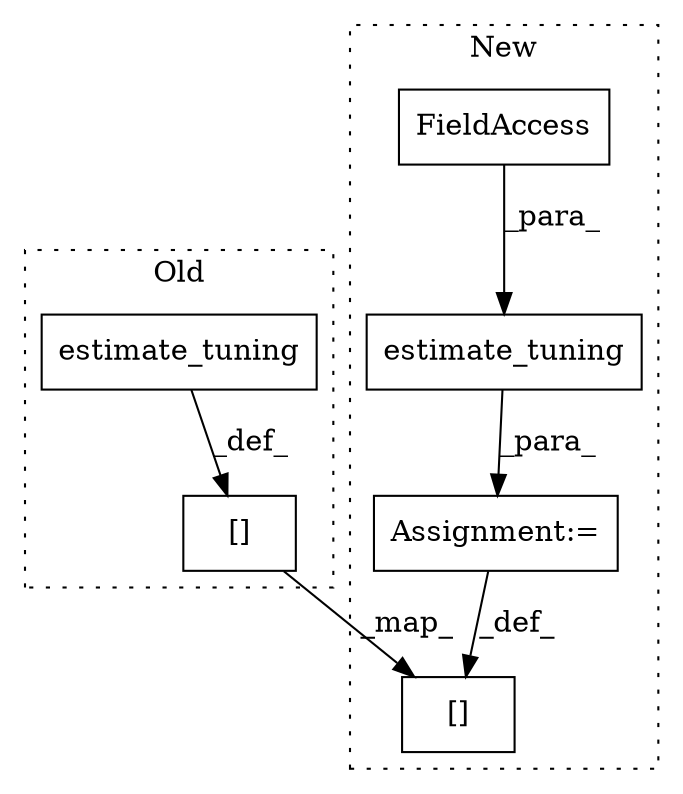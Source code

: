 digraph G {
subgraph cluster0 {
1 [label="estimate_tuning" a="32" s="607,646" l="16,1" shape="box"];
4 [label="[]" a="2" s="590,605" l="7,1" shape="box"];
label = "Old";
style="dotted";
}
subgraph cluster1 {
2 [label="estimate_tuning" a="32" s="394,447" l="16,1" shape="box"];
3 [label="FieldAccess" a="22" s="412" l="2" shape="box"];
5 [label="[]" a="2" s="377,392" l="7,1" shape="box"];
6 [label="Assignment:=" a="7" s="393" l="1" shape="box"];
label = "New";
style="dotted";
}
1 -> 4 [label="_def_"];
2 -> 6 [label="_para_"];
3 -> 2 [label="_para_"];
4 -> 5 [label="_map_"];
6 -> 5 [label="_def_"];
}